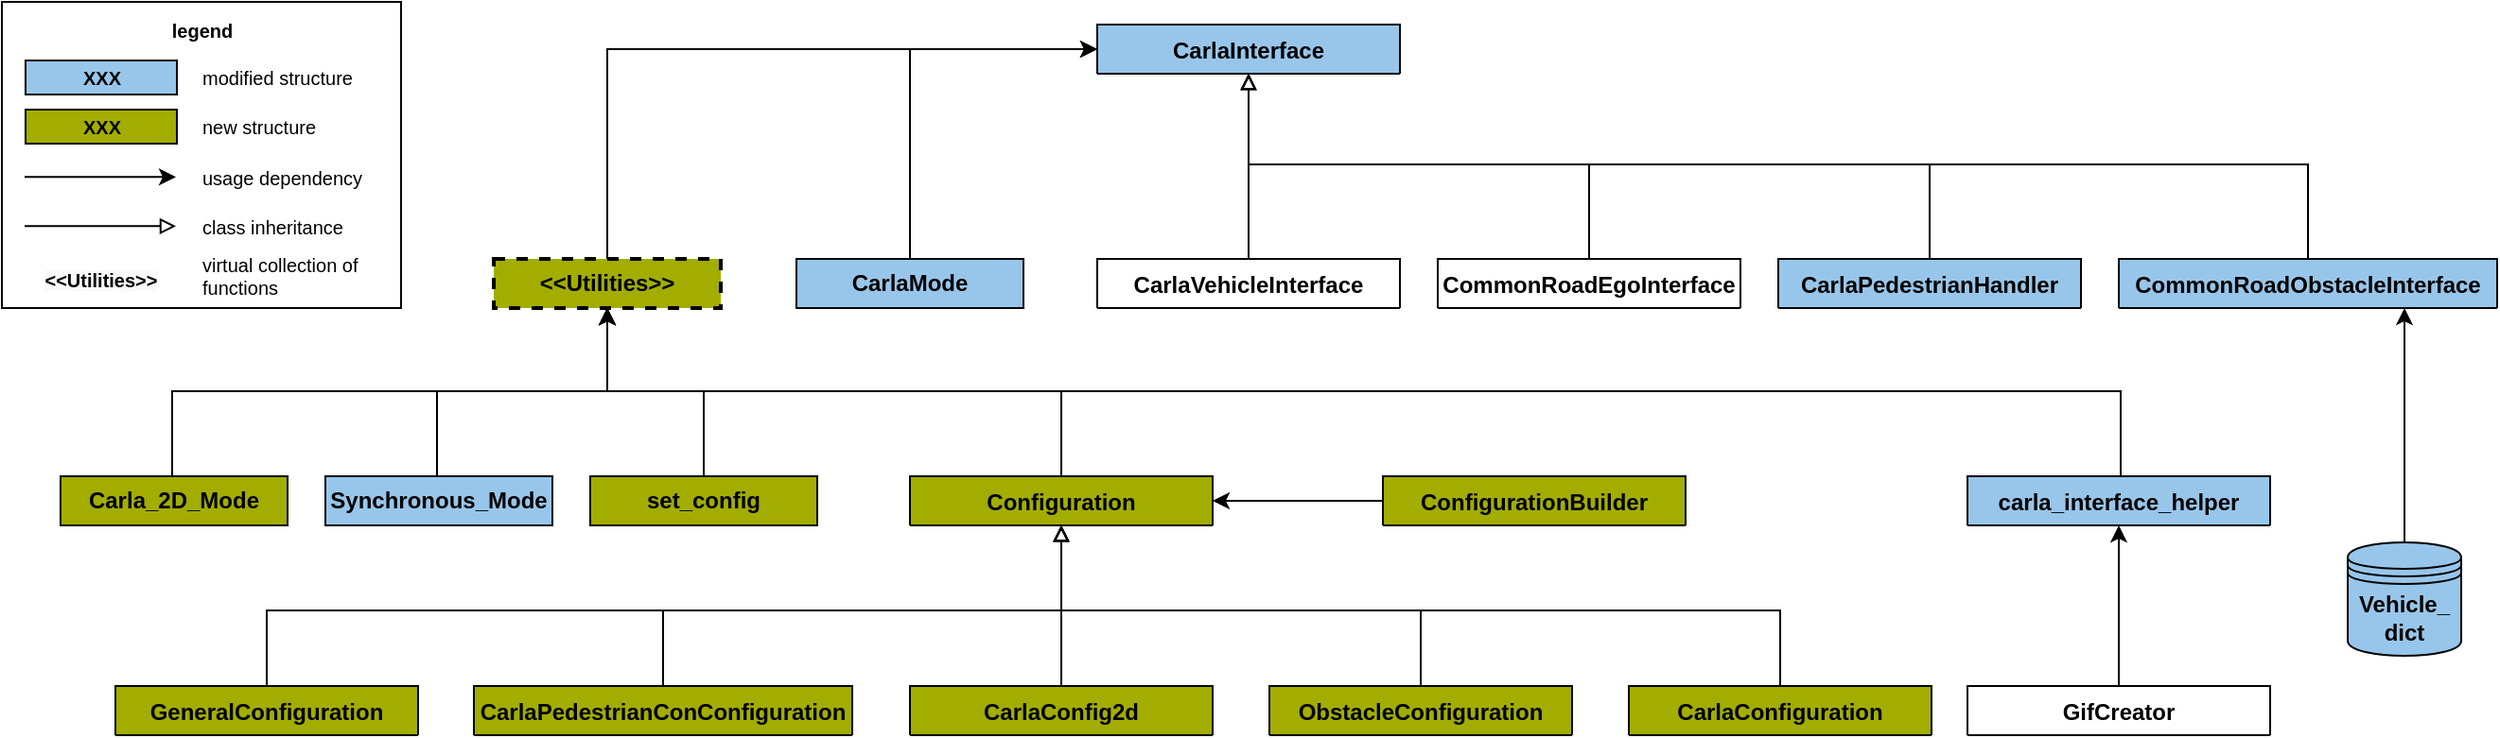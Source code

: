 <mxfile version="20.2.2" type="device"><diagram id="C5RBs43oDa-KdzZeNtuy" name="Page-1"><mxGraphModel dx="2540" dy="420" grid="1" gridSize="10" guides="1" tooltips="1" connect="1" arrows="1" fold="1" page="1" pageScale="1" pageWidth="827" pageHeight="1169" math="0" shadow="0"><root><mxCell id="WIyWlLk6GJQsqaUBKTNV-0"/><mxCell id="WIyWlLk6GJQsqaUBKTNV-1" parent="WIyWlLk6GJQsqaUBKTNV-0"/><mxCell id="ubIQSwN-RY7pxJc3QxmE-30" value="" style="whiteSpace=wrap;html=1;fontSize=10;" parent="WIyWlLk6GJQsqaUBKTNV-1" vertex="1"><mxGeometry x="-1590" y="274" width="211" height="162" as="geometry"/></mxCell><mxCell id="8xMa0XxJf0N9ryTXOQeH-64" style="edgeStyle=orthogonalEdgeStyle;rounded=0;orthogonalLoop=1;jettySize=auto;html=1;endArrow=classic;endFill=1;" parent="WIyWlLk6GJQsqaUBKTNV-1" source="YBiwi1PILKx5nixmiaPj-1" target="8xMa0XxJf0N9ryTXOQeH-51" edge="1"><mxGeometry relative="1" as="geometry"><Array as="points"><mxPoint x="-470" y="480"/><mxPoint x="-1270" y="480"/></Array></mxGeometry></mxCell><mxCell id="YBiwi1PILKx5nixmiaPj-1" value="carla_interface_helper" style="swimlane;fontStyle=1;align=center;verticalAlign=top;childLayout=stackLayout;horizontal=1;startSize=26;horizontalStack=0;resizeParent=1;resizeLast=0;collapsible=1;marginBottom=0;rounded=0;shadow=0;strokeWidth=1;fillColor=#98c6ea;" parent="WIyWlLk6GJQsqaUBKTNV-1" collapsed="1" vertex="1"><mxGeometry x="-551" y="525" width="160" height="26" as="geometry"><mxRectangle x="-1130" y="452" width="230" height="138" as="alternateBounds"/></mxGeometry></mxCell><mxCell id="YBiwi1PILKx5nixmiaPj-2" value="+ Scenario: List" style="text;align=left;verticalAlign=top;spacingLeft=4;spacingRight=4;overflow=hidden;rotatable=0;points=[[0,0.5],[1,0.5]];portConstraint=eastwest;" parent="YBiwi1PILKx5nixmiaPj-1" vertex="1"><mxGeometry y="26" width="230" height="26" as="geometry"/></mxCell><mxCell id="YBiwi1PILKx5nixmiaPj-3" value="+ length_child_scenario: int" style="text;align=left;verticalAlign=top;spacingLeft=4;spacingRight=4;overflow=hidden;rotatable=0;points=[[0,0.5],[1,0.5]];portConstraint=eastwest;" parent="YBiwi1PILKx5nixmiaPj-1" vertex="1"><mxGeometry y="52" width="230" height="26" as="geometry"/></mxCell><mxCell id="YBiwi1PILKx5nixmiaPj-4" value="" style="line;html=1;strokeWidth=1;align=left;verticalAlign=middle;spacingTop=-1;spacingLeft=3;spacingRight=3;rotatable=0;labelPosition=right;points=[];portConstraint=eastwest;" parent="YBiwi1PILKx5nixmiaPj-1" vertex="1"><mxGeometry y="78" width="230" height="8" as="geometry"/></mxCell><mxCell id="YBiwi1PILKx5nixmiaPj-5" value="+ divide_scenario()" style="text;align=left;verticalAlign=top;spacingLeft=4;spacingRight=4;overflow=hidden;rotatable=0;points=[[0,0.5],[1,0.5]];portConstraint=eastwest;" parent="YBiwi1PILKx5nixmiaPj-1" vertex="1"><mxGeometry y="86" width="230" height="26" as="geometry"/></mxCell><mxCell id="YBiwi1PILKx5nixmiaPj-6" value="+ calc_max_timestep()" style="text;align=left;verticalAlign=top;spacingLeft=4;spacingRight=4;overflow=hidden;rotatable=0;points=[[0,0.5],[1,0.5]];portConstraint=eastwest;" parent="YBiwi1PILKx5nixmiaPj-1" vertex="1"><mxGeometry y="112" width="230" height="26" as="geometry"/></mxCell><mxCell id="8xMa0XxJf0N9ryTXOQeH-63" style="edgeStyle=orthogonalEdgeStyle;rounded=0;orthogonalLoop=1;jettySize=auto;html=1;endArrow=classic;endFill=1;" parent="WIyWlLk6GJQsqaUBKTNV-1" source="YBiwi1PILKx5nixmiaPj-18" target="8xMa0XxJf0N9ryTXOQeH-51" edge="1"><mxGeometry relative="1" as="geometry"><Array as="points"><mxPoint x="-1030" y="480"/><mxPoint x="-1270" y="480"/></Array></mxGeometry></mxCell><mxCell id="YBiwi1PILKx5nixmiaPj-18" value="Configuration" style="swimlane;fontStyle=1;align=center;verticalAlign=top;childLayout=stackLayout;horizontal=1;startSize=26;horizontalStack=0;resizeParent=1;resizeLast=0;collapsible=1;marginBottom=0;rounded=0;shadow=0;strokeWidth=1;strokeColor=#000000;fillColor=#a2ad00;" parent="WIyWlLk6GJQsqaUBKTNV-1" collapsed="1" vertex="1"><mxGeometry x="-1110" y="525" width="160" height="26" as="geometry"><mxRectangle x="-600" y="452" width="230" height="164" as="alternateBounds"/></mxGeometry></mxCell><mxCell id="YBiwi1PILKx5nixmiaPj-19" value="config" style="text;align=left;verticalAlign=top;spacingLeft=4;spacingRight=4;overflow=hidden;rotatable=0;points=[[0,0.5],[1,0.5]];portConstraint=eastwest;" parent="YBiwi1PILKx5nixmiaPj-18" vertex="1"><mxGeometry y="26" width="230" height="26" as="geometry"/></mxCell><mxCell id="YBiwi1PILKx5nixmiaPj-20" value="" style="line;html=1;strokeWidth=1;align=left;verticalAlign=middle;spacingTop=-1;spacingLeft=3;spacingRight=3;rotatable=0;labelPosition=right;points=[];portConstraint=eastwest;" parent="YBiwi1PILKx5nixmiaPj-18" vertex="1"><mxGeometry y="52" width="230" height="8" as="geometry"/></mxCell><mxCell id="YBiwi1PILKx5nixmiaPj-21" value="carla_config" style="text;align=left;verticalAlign=top;spacingLeft=4;spacingRight=4;overflow=hidden;rotatable=0;points=[[0,0.5],[1,0.5]];portConstraint=eastwest;" parent="YBiwi1PILKx5nixmiaPj-18" vertex="1"><mxGeometry y="60" width="230" height="26" as="geometry"/></mxCell><mxCell id="YBiwi1PILKx5nixmiaPj-22" value="general" style="text;align=left;verticalAlign=top;spacingLeft=4;spacingRight=4;overflow=hidden;rotatable=0;points=[[0,0.5],[1,0.5]];portConstraint=eastwest;" parent="YBiwi1PILKx5nixmiaPj-18" vertex="1"><mxGeometry y="86" width="230" height="26" as="geometry"/></mxCell><mxCell id="YBiwi1PILKx5nixmiaPj-23" value="config_carla_2d" style="text;align=left;verticalAlign=top;spacingLeft=4;spacingRight=4;overflow=hidden;rotatable=0;points=[[0,0.5],[1,0.5]];portConstraint=eastwest;" parent="YBiwi1PILKx5nixmiaPj-18" vertex="1"><mxGeometry y="112" width="230" height="26" as="geometry"/></mxCell><mxCell id="YBiwi1PILKx5nixmiaPj-24" value="config_carla_pedestrian" style="text;align=left;verticalAlign=top;spacingLeft=4;spacingRight=4;overflow=hidden;rotatable=0;points=[[0,0.5],[1,0.5]];portConstraint=eastwest;" parent="YBiwi1PILKx5nixmiaPj-18" vertex="1"><mxGeometry y="138" width="230" height="26" as="geometry"/></mxCell><mxCell id="YBiwi1PILKx5nixmiaPj-42" value="CarlaInterface" style="swimlane;fontStyle=1;align=center;verticalAlign=top;childLayout=stackLayout;horizontal=1;startSize=26;horizontalStack=0;resizeParent=1;resizeLast=0;collapsible=1;marginBottom=0;rounded=0;shadow=0;strokeWidth=1;fillColor=#98c6ea;" parent="WIyWlLk6GJQsqaUBKTNV-1" collapsed="1" vertex="1"><mxGeometry x="-1011" y="286" width="160" height="26" as="geometry"><mxRectangle x="145" y="452" width="230" height="684" as="alternateBounds"/></mxGeometry></mxCell><mxCell id="YBiwi1PILKx5nixmiaPj-43" value="open_drive_map_path" style="text;align=left;verticalAlign=top;spacingLeft=4;spacingRight=4;overflow=hidden;rotatable=0;points=[[0,0.5],[1,0.5]];portConstraint=eastwest;" parent="YBiwi1PILKx5nixmiaPj-42" vertex="1"><mxGeometry y="26" width="230" height="26" as="geometry"/></mxCell><mxCell id="YBiwi1PILKx5nixmiaPj-44" value="carla_client" style="text;align=left;verticalAlign=top;spacingLeft=4;spacingRight=4;overflow=hidden;rotatable=0;points=[[0,0.5],[1,0.5]];portConstraint=eastwest;" parent="YBiwi1PILKx5nixmiaPj-42" vertex="1"><mxGeometry y="52" width="230" height="26" as="geometry"/></mxCell><mxCell id="YBiwi1PILKx5nixmiaPj-45" value="cr_scenario_file_path" style="text;align=left;verticalAlign=top;spacingLeft=4;spacingRight=4;overflow=hidden;rotatable=0;points=[[0,0.5],[1,0.5]];portConstraint=eastwest;" parent="YBiwi1PILKx5nixmiaPj-42" vertex="1"><mxGeometry y="78" width="230" height="26" as="geometry"/></mxCell><mxCell id="YBiwi1PILKx5nixmiaPj-46" value="motion_planner" style="text;align=left;verticalAlign=top;spacingLeft=4;spacingRight=4;overflow=hidden;rotatable=0;points=[[0,0.5],[1,0.5]];portConstraint=eastwest;" parent="YBiwi1PILKx5nixmiaPj-42" vertex="1"><mxGeometry y="104" width="230" height="26" as="geometry"/></mxCell><mxCell id="YBiwi1PILKx5nixmiaPj-47" value="mpl_update_n" style="text;align=left;verticalAlign=top;spacingLeft=4;spacingRight=4;overflow=hidden;rotatable=0;points=[[0,0.5],[1,0.5]];portConstraint=eastwest;" parent="YBiwi1PILKx5nixmiaPj-42" vertex="1"><mxGeometry y="130" width="230" height="26" as="geometry"/></mxCell><mxCell id="YBiwi1PILKx5nixmiaPj-48" value="cr_scenario" style="text;align=left;verticalAlign=top;spacingLeft=4;spacingRight=4;overflow=hidden;rotatable=0;points=[[0,0.5],[1,0.5]];portConstraint=eastwest;" parent="YBiwi1PILKx5nixmiaPj-42" vertex="1"><mxGeometry y="156" width="230" height="26" as="geometry"/></mxCell><mxCell id="YBiwi1PILKx5nixmiaPj-49" value="" style="line;html=1;strokeWidth=1;align=left;verticalAlign=middle;spacingTop=-1;spacingLeft=3;spacingRight=3;rotatable=0;labelPosition=right;points=[];portConstraint=eastwest;" parent="YBiwi1PILKx5nixmiaPj-42" vertex="1"><mxGeometry y="182" width="230" height="8" as="geometry"/></mxCell><mxCell id="YBiwi1PILKx5nixmiaPj-50" value="saving_video" style="text;align=left;verticalAlign=top;spacingLeft=4;spacingRight=4;overflow=hidden;rotatable=0;points=[[0,0.5],[1,0.5]];portConstraint=eastwest;" parent="YBiwi1PILKx5nixmiaPj-42" vertex="1"><mxGeometry y="190" width="230" height="26" as="geometry"/></mxCell><mxCell id="YBiwi1PILKx5nixmiaPj-51" value="setup_carla" style="text;align=left;verticalAlign=top;spacingLeft=4;spacingRight=4;overflow=hidden;rotatable=0;points=[[0,0.5],[1,0.5]];portConstraint=eastwest;" parent="YBiwi1PILKx5nixmiaPj-42" vertex="1"><mxGeometry y="216" width="230" height="26" as="geometry"/></mxCell><mxCell id="YBiwi1PILKx5nixmiaPj-52" value="load_map" style="text;align=left;verticalAlign=top;spacingLeft=4;spacingRight=4;overflow=hidden;rotatable=0;points=[[0,0.5],[1,0.5]];portConstraint=eastwest;" parent="YBiwi1PILKx5nixmiaPj-42" vertex="1"><mxGeometry y="242" width="230" height="26" as="geometry"/></mxCell><mxCell id="YBiwi1PILKx5nixmiaPj-53" value="_calc_max_timestep" style="text;align=left;verticalAlign=top;spacingLeft=4;spacingRight=4;overflow=hidden;rotatable=0;points=[[0,0.5],[1,0.5]];portConstraint=eastwest;" parent="YBiwi1PILKx5nixmiaPj-42" vertex="1"><mxGeometry y="268" width="230" height="26" as="geometry"/></mxCell><mxCell id="YBiwi1PILKx5nixmiaPj-54" value="_run_scenario_with_mpl" style="text;align=left;verticalAlign=top;spacingLeft=4;spacingRight=4;overflow=hidden;rotatable=0;points=[[0,0.5],[1,0.5]];portConstraint=eastwest;" parent="YBiwi1PILKx5nixmiaPj-42" vertex="1"><mxGeometry y="294" width="230" height="26" as="geometry"/></mxCell><mxCell id="YBiwi1PILKx5nixmiaPj-55" value="_run_scenario_without_mpl" style="text;align=left;verticalAlign=top;spacingLeft=4;spacingRight=4;overflow=hidden;rotatable=0;points=[[0,0.5],[1,0.5]];portConstraint=eastwest;" parent="YBiwi1PILKx5nixmiaPj-42" vertex="1"><mxGeometry y="320" width="230" height="26" as="geometry"/></mxCell><mxCell id="YBiwi1PILKx5nixmiaPj-56" value="run_scenario_with_ego_vehicle" style="text;align=left;verticalAlign=top;spacingLeft=4;spacingRight=4;overflow=hidden;rotatable=0;points=[[0,0.5],[1,0.5]];portConstraint=eastwest;" parent="YBiwi1PILKx5nixmiaPj-42" vertex="1"><mxGeometry y="346" width="230" height="26" as="geometry"/></mxCell><mxCell id="YBiwi1PILKx5nixmiaPj-57" value="run_scenario" style="text;align=left;verticalAlign=top;spacingLeft=4;spacingRight=4;overflow=hidden;rotatable=0;points=[[0,0.5],[1,0.5]];portConstraint=eastwest;" parent="YBiwi1PILKx5nixmiaPj-42" vertex="1"><mxGeometry y="372" width="230" height="26" as="geometry"/></mxCell><mxCell id="YBiwi1PILKx5nixmiaPj-58" value="_clean_up_carla" style="text;align=left;verticalAlign=top;spacingLeft=4;spacingRight=4;overflow=hidden;rotatable=0;points=[[0,0.5],[1,0.5]];portConstraint=eastwest;" parent="YBiwi1PILKx5nixmiaPj-42" vertex="1"><mxGeometry y="398" width="230" height="26" as="geometry"/></mxCell><mxCell id="YBiwi1PILKx5nixmiaPj-59" value="_control_commonroad_obstacles" style="text;align=left;verticalAlign=top;spacingLeft=4;spacingRight=4;overflow=hidden;rotatable=0;points=[[0,0.5],[1,0.5]];portConstraint=eastwest;" parent="YBiwi1PILKx5nixmiaPj-42" vertex="1"><mxGeometry y="424" width="230" height="26" as="geometry"/></mxCell><mxCell id="YBiwi1PILKx5nixmiaPj-60" value="_create_carla_obstacles" style="text;align=left;verticalAlign=top;spacingLeft=4;spacingRight=4;overflow=hidden;rotatable=0;points=[[0,0.5],[1,0.5]];portConstraint=eastwest;" parent="YBiwi1PILKx5nixmiaPj-42" vertex="1"><mxGeometry y="450" width="230" height="26" as="geometry"/></mxCell><mxCell id="YBiwi1PILKx5nixmiaPj-61" value="_control_carla_obstacles" style="text;align=left;verticalAlign=top;spacingLeft=4;spacingRight=4;overflow=hidden;rotatable=0;points=[[0,0.5],[1,0.5]];portConstraint=eastwest;" parent="YBiwi1PILKx5nixmiaPj-42" vertex="1"><mxGeometry y="476" width="230" height="26" as="geometry"/></mxCell><mxCell id="YBiwi1PILKx5nixmiaPj-62" value="_create_ego_vehicle" style="text;align=left;verticalAlign=top;spacingLeft=4;spacingRight=4;overflow=hidden;rotatable=0;points=[[0,0.5],[1,0.5]];portConstraint=eastwest;" parent="YBiwi1PILKx5nixmiaPj-42" vertex="1"><mxGeometry y="502" width="230" height="26" as="geometry"/></mxCell><mxCell id="YBiwi1PILKx5nixmiaPj-63" value="_end_simulation_error" style="text;align=left;verticalAlign=top;spacingLeft=4;spacingRight=4;overflow=hidden;rotatable=0;points=[[0,0.5],[1,0.5]];portConstraint=eastwest;" parent="YBiwi1PILKx5nixmiaPj-42" vertex="1"><mxGeometry y="528" width="230" height="26" as="geometry"/></mxCell><mxCell id="YBiwi1PILKx5nixmiaPj-64" value="_create_video" style="text;align=left;verticalAlign=top;spacingLeft=4;spacingRight=4;overflow=hidden;rotatable=0;points=[[0,0.5],[1,0.5]];portConstraint=eastwest;" parent="YBiwi1PILKx5nixmiaPj-42" vertex="1"><mxGeometry y="554" width="230" height="26" as="geometry"/></mxCell><mxCell id="YBiwi1PILKx5nixmiaPj-65" value="_wait_for_carla_vehicle" style="text;align=left;verticalAlign=top;spacingLeft=4;spacingRight=4;overflow=hidden;rotatable=0;points=[[0,0.5],[1,0.5]];portConstraint=eastwest;" parent="YBiwi1PILKx5nixmiaPj-42" vertex="1"><mxGeometry y="580" width="230" height="26" as="geometry"/></mxCell><mxCell id="YBiwi1PILKx5nixmiaPj-66" value="_wait_for_carla_vehicle" style="text;align=left;verticalAlign=top;spacingLeft=4;spacingRight=4;overflow=hidden;rotatable=0;points=[[0,0.5],[1,0.5]];portConstraint=eastwest;" parent="YBiwi1PILKx5nixmiaPj-42" vertex="1"><mxGeometry y="606" width="230" height="26" as="geometry"/></mxCell><mxCell id="YBiwi1PILKx5nixmiaPj-67" value="_update_vehicle_to_scenario" style="text;align=left;verticalAlign=top;spacingLeft=4;spacingRight=4;overflow=hidden;rotatable=0;points=[[0,0.5],[1,0.5]];portConstraint=eastwest;" parent="YBiwi1PILKx5nixmiaPj-42" vertex="1"><mxGeometry y="632" width="230" height="26" as="geometry"/></mxCell><mxCell id="YBiwi1PILKx5nixmiaPj-68" value="_update_scenario_motion_planner" style="text;align=left;verticalAlign=top;spacingLeft=4;spacingRight=4;overflow=hidden;rotatable=0;points=[[0,0.5],[1,0.5]];portConstraint=eastwest;" parent="YBiwi1PILKx5nixmiaPj-42" vertex="1"><mxGeometry y="658" width="230" height="26" as="geometry"/></mxCell><mxCell id="8xMa0XxJf0N9ryTXOQeH-7" style="edgeStyle=orthogonalEdgeStyle;rounded=0;orthogonalLoop=1;jettySize=auto;html=1;exitX=0.5;exitY=0;exitDx=0;exitDy=0;endArrow=block;endFill=0;" parent="WIyWlLk6GJQsqaUBKTNV-1" source="YBiwi1PILKx5nixmiaPj-70" target="YBiwi1PILKx5nixmiaPj-42" edge="1"><mxGeometry relative="1" as="geometry"><mxPoint x="-470" y="536" as="targetPoint"/><Array as="points"><mxPoint x="-570" y="360"/><mxPoint x="-1030" y="360"/></Array></mxGeometry></mxCell><mxCell id="YBiwi1PILKx5nixmiaPj-70" value="CarlaPedestrianHandler" style="swimlane;fontStyle=1;align=center;verticalAlign=top;childLayout=stackLayout;horizontal=1;startSize=26;horizontalStack=0;resizeParent=1;resizeLast=0;collapsible=1;marginBottom=0;rounded=0;shadow=0;strokeWidth=1;fillColor=#98c6ea;" parent="WIyWlLk6GJQsqaUBKTNV-1" collapsed="1" vertex="1"><mxGeometry x="-651" y="410" width="160" height="26" as="geometry"><mxRectangle x="-450" y="398" width="230" height="190" as="alternateBounds"/></mxGeometry></mxCell><mxCell id="YBiwi1PILKx5nixmiaPj-71" value="cr_scenario" style="text;align=left;verticalAlign=top;spacingLeft=4;spacingRight=4;overflow=hidden;rotatable=0;points=[[0,0.5],[1,0.5]];portConstraint=eastwest;" parent="YBiwi1PILKx5nixmiaPj-70" vertex="1"><mxGeometry y="26" width="230" height="26" as="geometry"/></mxCell><mxCell id="YBiwi1PILKx5nixmiaPj-72" value="carla_client" style="text;align=left;verticalAlign=top;spacingLeft=4;spacingRight=4;overflow=hidden;rotatable=0;points=[[0,0.5],[1,0.5]];portConstraint=eastwest;" parent="YBiwi1PILKx5nixmiaPj-70" vertex="1"><mxGeometry y="52" width="230" height="26" as="geometry"/></mxCell><mxCell id="YBiwi1PILKx5nixmiaPj-73" value="carla_pedestrians" style="text;align=left;verticalAlign=top;spacingLeft=4;spacingRight=4;overflow=hidden;rotatable=0;points=[[0,0.5],[1,0.5]];portConstraint=eastwest;" parent="YBiwi1PILKx5nixmiaPj-70" vertex="1"><mxGeometry y="78" width="230" height="26" as="geometry"/></mxCell><mxCell id="YBiwi1PILKx5nixmiaPj-74" value="" style="line;html=1;strokeWidth=1;align=left;verticalAlign=middle;spacingTop=-1;spacingLeft=3;spacingRight=3;rotatable=0;labelPosition=right;points=[];portConstraint=eastwest;" parent="YBiwi1PILKx5nixmiaPj-70" vertex="1"><mxGeometry y="104" width="230" height="8" as="geometry"/></mxCell><mxCell id="YBiwi1PILKx5nixmiaPj-75" value="get_cr_dyn_obs_list" style="text;align=left;verticalAlign=top;spacingLeft=4;spacingRight=4;overflow=hidden;rotatable=0;points=[[0,0.5],[1,0.5]];portConstraint=eastwest;" parent="YBiwi1PILKx5nixmiaPj-70" vertex="1"><mxGeometry y="112" width="230" height="26" as="geometry"/></mxCell><mxCell id="YBiwi1PILKx5nixmiaPj-76" value="spawn" style="text;align=left;verticalAlign=top;spacingLeft=4;spacingRight=4;overflow=hidden;rotatable=0;points=[[0,0.5],[1,0.5]];portConstraint=eastwest;" parent="YBiwi1PILKx5nixmiaPj-70" vertex="1"><mxGeometry y="138" width="230" height="26" as="geometry"/></mxCell><mxCell id="YBiwi1PILKx5nixmiaPj-77" value="destroy" style="text;align=left;verticalAlign=top;spacingLeft=4;spacingRight=4;overflow=hidden;rotatable=0;points=[[0,0.5],[1,0.5]];portConstraint=eastwest;" parent="YBiwi1PILKx5nixmiaPj-70" vertex="1"><mxGeometry y="164" width="230" height="26" as="geometry"/></mxCell><mxCell id="8xMa0XxJf0N9ryTXOQeH-3" style="edgeStyle=orthogonalEdgeStyle;rounded=0;orthogonalLoop=1;jettySize=auto;html=1;exitX=0.5;exitY=0;exitDx=0;exitDy=0;endArrow=block;endFill=0;" parent="WIyWlLk6GJQsqaUBKTNV-1" source="YBiwi1PILKx5nixmiaPj-79" target="YBiwi1PILKx5nixmiaPj-42" edge="1"><mxGeometry relative="1" as="geometry"><mxPoint x="-670" y="356" as="targetPoint"/><Array as="points"><mxPoint x="-931" y="400"/><mxPoint x="-931" y="400"/></Array></mxGeometry></mxCell><mxCell id="YBiwi1PILKx5nixmiaPj-79" value="CarlaVehicleInterface" style="swimlane;fontStyle=1;align=center;verticalAlign=top;childLayout=stackLayout;horizontal=1;startSize=26;horizontalStack=0;resizeParent=1;resizeLast=0;collapsible=1;marginBottom=0;rounded=0;shadow=0;strokeWidth=1;" parent="WIyWlLk6GJQsqaUBKTNV-1" collapsed="1" vertex="1"><mxGeometry x="-1011" y="410" width="160" height="26" as="geometry"><mxRectangle x="-1011" y="410" width="230" height="242" as="alternateBounds"/></mxGeometry></mxCell><mxCell id="YBiwi1PILKx5nixmiaPj-80" value="cr_scenario" style="text;align=left;verticalAlign=top;spacingLeft=4;spacingRight=4;overflow=hidden;rotatable=0;points=[[0,0.5],[1,0.5]];portConstraint=eastwest;" parent="YBiwi1PILKx5nixmiaPj-79" vertex="1"><mxGeometry y="26" width="230" height="26" as="geometry"/></mxCell><mxCell id="YBiwi1PILKx5nixmiaPj-81" value="carla_client" style="text;align=left;verticalAlign=top;spacingLeft=4;spacingRight=4;overflow=hidden;rotatable=0;points=[[0,0.5],[1,0.5]];portConstraint=eastwest;" parent="YBiwi1PILKx5nixmiaPj-79" vertex="1"><mxGeometry y="52" width="230" height="26" as="geometry"/></mxCell><mxCell id="YBiwi1PILKx5nixmiaPj-82" value="traffic_manager_port" style="text;align=left;verticalAlign=top;spacingLeft=4;spacingRight=4;overflow=hidden;rotatable=0;points=[[0,0.5],[1,0.5]];portConstraint=eastwest;" parent="YBiwi1PILKx5nixmiaPj-79" vertex="1"><mxGeometry y="78" width="230" height="26" as="geometry"/></mxCell><mxCell id="YBiwi1PILKx5nixmiaPj-83" value="" style="line;html=1;strokeWidth=1;align=left;verticalAlign=middle;spacingTop=-1;spacingLeft=3;spacingRight=3;rotatable=0;labelPosition=right;points=[];portConstraint=eastwest;" parent="YBiwi1PILKx5nixmiaPj-79" vertex="1"><mxGeometry y="104" width="230" height="8" as="geometry"/></mxCell><mxCell id="YBiwi1PILKx5nixmiaPj-84" value="get_cr_state" style="text;align=left;verticalAlign=top;spacingLeft=4;spacingRight=4;overflow=hidden;rotatable=0;points=[[0,0.5],[1,0.5]];portConstraint=eastwest;" parent="YBiwi1PILKx5nixmiaPj-79" vertex="1"><mxGeometry y="112" width="230" height="26" as="geometry"/></mxCell><mxCell id="YBiwi1PILKx5nixmiaPj-85" value="get_cr_dynamic_obstacle" style="text;align=left;verticalAlign=top;spacingLeft=4;spacingRight=4;overflow=hidden;rotatable=0;points=[[0,0.5],[1,0.5]];portConstraint=eastwest;" parent="YBiwi1PILKx5nixmiaPj-79" vertex="1"><mxGeometry y="138" width="230" height="26" as="geometry"/></mxCell><mxCell id="YBiwi1PILKx5nixmiaPj-86" value="create_cr_dynamic_obstacle" style="text;align=left;verticalAlign=top;spacingLeft=4;spacingRight=4;overflow=hidden;rotatable=0;points=[[0,0.5],[1,0.5]];portConstraint=eastwest;" parent="YBiwi1PILKx5nixmiaPj-79" vertex="1"><mxGeometry y="164" width="230" height="26" as="geometry"/></mxCell><mxCell id="YBiwi1PILKx5nixmiaPj-87" value="update_after_spawn" style="text;align=left;verticalAlign=top;spacingLeft=4;spacingRight=4;overflow=hidden;rotatable=0;points=[[0,0.5],[1,0.5]];portConstraint=eastwest;" parent="YBiwi1PILKx5nixmiaPj-79" vertex="1"><mxGeometry y="190" width="230" height="26" as="geometry"/></mxCell><mxCell id="YBiwi1PILKx5nixmiaPj-88" value="get_spawnable" style="text;align=left;verticalAlign=top;spacingLeft=4;spacingRight=4;overflow=hidden;rotatable=0;points=[[0,0.5],[1,0.5]];portConstraint=eastwest;" parent="YBiwi1PILKx5nixmiaPj-79" vertex="1"><mxGeometry y="216" width="230" height="26" as="geometry"/></mxCell><mxCell id="8xMa0XxJf0N9ryTXOQeH-6" style="edgeStyle=orthogonalEdgeStyle;rounded=0;orthogonalLoop=1;jettySize=auto;html=1;exitX=0.5;exitY=0;exitDx=0;exitDy=0;endArrow=block;endFill=0;" parent="WIyWlLk6GJQsqaUBKTNV-1" source="YBiwi1PILKx5nixmiaPj-90" target="YBiwi1PILKx5nixmiaPj-42" edge="1"><mxGeometry relative="1" as="geometry"><Array as="points"><mxPoint x="-751" y="360"/><mxPoint x="-931" y="360"/></Array></mxGeometry></mxCell><mxCell id="YBiwi1PILKx5nixmiaPj-90" value="CommonRoadEgoInterface" style="swimlane;fontStyle=1;align=center;verticalAlign=top;childLayout=stackLayout;horizontal=1;startSize=26;horizontalStack=0;resizeParent=1;resizeLast=0;collapsible=1;marginBottom=0;rounded=0;shadow=0;strokeWidth=1;" parent="WIyWlLk6GJQsqaUBKTNV-1" collapsed="1" vertex="1"><mxGeometry x="-831" y="410" width="160" height="26" as="geometry"><mxRectangle x="-405" y="1200" width="230" height="294" as="alternateBounds"/></mxGeometry></mxCell><mxCell id="YBiwi1PILKx5nixmiaPj-91" value="client" style="text;align=left;verticalAlign=top;spacingLeft=4;spacingRight=4;overflow=hidden;rotatable=0;points=[[0,0.5],[1,0.5]];portConstraint=eastwest;" parent="YBiwi1PILKx5nixmiaPj-90" vertex="1"><mxGeometry y="26" width="230" height="26" as="geometry"/></mxCell><mxCell id="YBiwi1PILKx5nixmiaPj-92" value="trajectory" style="text;align=left;verticalAlign=top;spacingLeft=4;spacingRight=4;overflow=hidden;rotatable=0;points=[[0,0.5],[1,0.5]];portConstraint=eastwest;" parent="YBiwi1PILKx5nixmiaPj-90" vertex="1"><mxGeometry y="52" width="230" height="26" as="geometry"/></mxCell><mxCell id="YBiwi1PILKx5nixmiaPj-93" value="initial_state" style="text;align=left;verticalAlign=top;spacingLeft=4;spacingRight=4;overflow=hidden;rotatable=0;points=[[0,0.5],[1,0.5]];portConstraint=eastwest;" parent="YBiwi1PILKx5nixmiaPj-90" vertex="1"><mxGeometry y="78" width="230" height="26" as="geometry"/></mxCell><mxCell id="YBiwi1PILKx5nixmiaPj-94" value="size" style="text;align=left;verticalAlign=top;spacingLeft=4;spacingRight=4;overflow=hidden;rotatable=0;points=[[0,0.5],[1,0.5]];portConstraint=eastwest;" parent="YBiwi1PILKx5nixmiaPj-90" vertex="1"><mxGeometry y="104" width="230" height="26" as="geometry"/></mxCell><mxCell id="YBiwi1PILKx5nixmiaPj-95" value="" style="line;html=1;strokeWidth=1;align=left;verticalAlign=middle;spacingTop=-1;spacingLeft=3;spacingRight=3;rotatable=0;labelPosition=right;points=[];portConstraint=eastwest;" parent="YBiwi1PILKx5nixmiaPj-90" vertex="1"><mxGeometry y="130" width="230" height="8" as="geometry"/></mxCell><mxCell id="YBiwi1PILKx5nixmiaPj-96" value="spawn" style="text;align=left;verticalAlign=top;spacingLeft=4;spacingRight=4;overflow=hidden;rotatable=0;points=[[0,0.5],[1,0.5]];portConstraint=eastwest;" parent="YBiwi1PILKx5nixmiaPj-90" vertex="1"><mxGeometry y="138" width="230" height="26" as="geometry"/></mxCell><mxCell id="YBiwi1PILKx5nixmiaPj-97" value="set_trajectory" style="text;align=left;verticalAlign=top;spacingLeft=4;spacingRight=4;overflow=hidden;rotatable=0;points=[[0,0.5],[1,0.5]];portConstraint=eastwest;" parent="YBiwi1PILKx5nixmiaPj-90" vertex="1"><mxGeometry y="164" width="230" height="26" as="geometry"/></mxCell><mxCell id="YBiwi1PILKx5nixmiaPj-98" value="update_position_by_time" style="text;align=left;verticalAlign=top;spacingLeft=4;spacingRight=4;overflow=hidden;rotatable=0;points=[[0,0.5],[1,0.5]];portConstraint=eastwest;" parent="YBiwi1PILKx5nixmiaPj-90" vertex="1"><mxGeometry y="190" width="230" height="26" as="geometry"/></mxCell><mxCell id="YBiwi1PILKx5nixmiaPj-99" value="process_image" style="text;align=left;verticalAlign=top;spacingLeft=4;spacingRight=4;overflow=hidden;rotatable=0;points=[[0,0.5],[1,0.5]];portConstraint=eastwest;" parent="YBiwi1PILKx5nixmiaPj-90" vertex="1"><mxGeometry y="216" width="230" height="26" as="geometry"/></mxCell><mxCell id="YBiwi1PILKx5nixmiaPj-100" value="destroy_carla_actor" style="text;align=left;verticalAlign=top;spacingLeft=4;spacingRight=4;overflow=hidden;rotatable=0;points=[[0,0.5],[1,0.5]];portConstraint=eastwest;" parent="YBiwi1PILKx5nixmiaPj-90" vertex="1"><mxGeometry y="242" width="230" height="26" as="geometry"/></mxCell><mxCell id="YBiwi1PILKx5nixmiaPj-101" value="get_cr_state" style="text;align=left;verticalAlign=top;spacingLeft=4;spacingRight=4;overflow=hidden;rotatable=0;points=[[0,0.5],[1,0.5]];portConstraint=eastwest;" parent="YBiwi1PILKx5nixmiaPj-90" vertex="1"><mxGeometry y="268" width="230" height="26" as="geometry"/></mxCell><mxCell id="8xMa0XxJf0N9ryTXOQeH-8" style="edgeStyle=orthogonalEdgeStyle;rounded=0;orthogonalLoop=1;jettySize=auto;html=1;exitX=0.5;exitY=0;exitDx=0;exitDy=0;endArrow=block;endFill=0;" parent="WIyWlLk6GJQsqaUBKTNV-1" source="YBiwi1PILKx5nixmiaPj-103" target="YBiwi1PILKx5nixmiaPj-42" edge="1"><mxGeometry relative="1" as="geometry"><Array as="points"><mxPoint x="-371" y="360"/><mxPoint x="-931" y="360"/></Array></mxGeometry></mxCell><mxCell id="YBiwi1PILKx5nixmiaPj-103" value="CommonRoadObstacleInterface" style="swimlane;fontStyle=1;align=center;verticalAlign=top;childLayout=stackLayout;horizontal=1;startSize=26;horizontalStack=0;resizeParent=1;resizeLast=0;collapsible=1;marginBottom=0;rounded=0;shadow=0;strokeWidth=1;fillColor=#98c6ea;" parent="WIyWlLk6GJQsqaUBKTNV-1" collapsed="1" vertex="1"><mxGeometry x="-471" y="410" width="200" height="26" as="geometry"><mxRectangle x="145" y="1200" width="230" height="138" as="alternateBounds"/></mxGeometry></mxCell><mxCell id="YBiwi1PILKx5nixmiaPj-104" value="cr_obstacle" style="text;align=left;verticalAlign=top;spacingLeft=4;spacingRight=4;overflow=hidden;rotatable=0;points=[[0,0.5],[1,0.5]];portConstraint=eastwest;" parent="YBiwi1PILKx5nixmiaPj-103" vertex="1"><mxGeometry y="26" width="230" height="26" as="geometry"/></mxCell><mxCell id="YBiwi1PILKx5nixmiaPj-105" value="" style="line;html=1;strokeWidth=1;align=left;verticalAlign=middle;spacingTop=-1;spacingLeft=3;spacingRight=3;rotatable=0;labelPosition=right;points=[];portConstraint=eastwest;" parent="YBiwi1PILKx5nixmiaPj-103" vertex="1"><mxGeometry y="52" width="230" height="8" as="geometry"/></mxCell><mxCell id="YBiwi1PILKx5nixmiaPj-106" value="spawn" style="text;align=left;verticalAlign=top;spacingLeft=4;spacingRight=4;overflow=hidden;rotatable=0;points=[[0,0.5],[1,0.5]];portConstraint=eastwest;" parent="YBiwi1PILKx5nixmiaPj-103" vertex="1"><mxGeometry y="60" width="230" height="26" as="geometry"/></mxCell><mxCell id="YBiwi1PILKx5nixmiaPj-107" value="update_position_by_time" style="text;align=left;verticalAlign=top;spacingLeft=4;spacingRight=4;overflow=hidden;rotatable=0;points=[[0,0.5],[1,0.5]];portConstraint=eastwest;" parent="YBiwi1PILKx5nixmiaPj-103" vertex="1"><mxGeometry y="86" width="230" height="26" as="geometry"/></mxCell><mxCell id="YBiwi1PILKx5nixmiaPj-108" value="destroy_carla_obstacle" style="text;align=left;verticalAlign=top;spacingLeft=4;spacingRight=4;overflow=hidden;rotatable=0;points=[[0,0.5],[1,0.5]];portConstraint=eastwest;" parent="YBiwi1PILKx5nixmiaPj-103" vertex="1"><mxGeometry y="112" width="230" height="26" as="geometry"/></mxCell><mxCell id="8xMa0XxJf0N9ryTXOQeH-2" style="edgeStyle=orthogonalEdgeStyle;rounded=0;orthogonalLoop=1;jettySize=auto;html=1;exitX=0.5;exitY=0;exitDx=0;exitDy=0;entryX=0.5;entryY=1;entryDx=0;entryDy=0;endArrow=classic;endFill=1;" parent="WIyWlLk6GJQsqaUBKTNV-1" source="YBiwi1PILKx5nixmiaPj-141" target="YBiwi1PILKx5nixmiaPj-1" edge="1"><mxGeometry relative="1" as="geometry"/></mxCell><mxCell id="YBiwi1PILKx5nixmiaPj-141" value="GifCreator" style="swimlane;fontStyle=1;align=center;verticalAlign=top;childLayout=stackLayout;horizontal=1;startSize=26;horizontalStack=0;resizeParent=1;resizeLast=0;collapsible=1;marginBottom=0;rounded=0;shadow=0;strokeWidth=1;" parent="WIyWlLk6GJQsqaUBKTNV-1" collapsed="1" vertex="1"><mxGeometry x="-551" y="636" width="160" height="26" as="geometry"><mxRectangle x="-870" y="452" width="230" height="164" as="alternateBounds"/></mxGeometry></mxCell><mxCell id="YBiwi1PILKx5nixmiaPj-142" value="+ path" style="text;align=left;verticalAlign=top;spacingLeft=4;spacingRight=4;overflow=hidden;rotatable=0;points=[[0,0.5],[1,0.5]];portConstraint=eastwest;" parent="YBiwi1PILKx5nixmiaPj-141" vertex="1"><mxGeometry y="26" width="230" height="26" as="geometry"/></mxCell><mxCell id="YBiwi1PILKx5nixmiaPj-143" value="+ gif_name" style="text;align=left;verticalAlign=top;spacingLeft=4;spacingRight=4;overflow=hidden;rotatable=0;points=[[0,0.5],[1,0.5]];portConstraint=eastwest;" parent="YBiwi1PILKx5nixmiaPj-141" vertex="1"><mxGeometry y="52" width="230" height="26" as="geometry"/></mxCell><mxCell id="YBiwi1PILKx5nixmiaPj-144" value="" style="line;html=1;strokeWidth=1;align=left;verticalAlign=middle;spacingTop=-1;spacingLeft=3;spacingRight=3;rotatable=0;labelPosition=right;points=[];portConstraint=eastwest;" parent="YBiwi1PILKx5nixmiaPj-141" vertex="1"><mxGeometry y="78" width="230" height="8" as="geometry"/></mxCell><mxCell id="YBiwi1PILKx5nixmiaPj-145" value="+ make_gif()" style="text;align=left;verticalAlign=top;spacingLeft=4;spacingRight=4;overflow=hidden;rotatable=0;points=[[0,0.5],[1,0.5]];portConstraint=eastwest;" parent="YBiwi1PILKx5nixmiaPj-141" vertex="1"><mxGeometry y="86" width="230" height="26" as="geometry"/></mxCell><mxCell id="YBiwi1PILKx5nixmiaPj-146" value="+ make_video()" style="text;align=left;verticalAlign=top;spacingLeft=4;spacingRight=4;overflow=hidden;rotatable=0;points=[[0,0.5],[1,0.5]];portConstraint=eastwest;" parent="YBiwi1PILKx5nixmiaPj-141" vertex="1"><mxGeometry y="112" width="230" height="26" as="geometry"/></mxCell><mxCell id="YBiwi1PILKx5nixmiaPj-147" value="+ make_video_from_gif()" style="text;align=left;verticalAlign=top;spacingLeft=4;spacingRight=4;overflow=hidden;rotatable=0;points=[[0,0.5],[1,0.5]];portConstraint=eastwest;" parent="YBiwi1PILKx5nixmiaPj-141" vertex="1"><mxGeometry y="138" width="230" height="26" as="geometry"/></mxCell><mxCell id="YBiwi1PILKx5nixmiaPj-148" style="edgeStyle=orthogonalEdgeStyle;rounded=0;orthogonalLoop=1;jettySize=auto;html=1;exitX=0.5;exitY=0;exitDx=0;exitDy=0;endArrow=block;endFill=0;" parent="WIyWlLk6GJQsqaUBKTNV-1" source="YBiwi1PILKx5nixmiaPj-149" target="YBiwi1PILKx5nixmiaPj-18" edge="1"><mxGeometry relative="1" as="geometry"><Array as="points"><mxPoint x="-650" y="596"/><mxPoint x="-1030" y="596"/></Array></mxGeometry></mxCell><mxCell id="YBiwi1PILKx5nixmiaPj-149" value="CarlaConfiguration" style="swimlane;fontStyle=1;align=center;verticalAlign=top;childLayout=stackLayout;horizontal=1;startSize=26;horizontalStack=0;resizeParent=1;resizeLast=0;collapsible=1;marginBottom=0;rounded=0;shadow=0;strokeWidth=1;strokeColor=#000000;fillColor=#a2ad00;" parent="WIyWlLk6GJQsqaUBKTNV-1" collapsed="1" vertex="1"><mxGeometry x="-730" y="636" width="160" height="26" as="geometry"><mxRectangle x="-1130" y="800" width="230" height="250" as="alternateBounds"/></mxGeometry></mxCell><mxCell id="YBiwi1PILKx5nixmiaPj-150" value="+ host" style="text;align=left;verticalAlign=top;spacingLeft=4;spacingRight=4;overflow=hidden;rotatable=0;points=[[0,0.5],[1,0.5]];portConstraint=eastwest;" parent="YBiwi1PILKx5nixmiaPj-149" vertex="1"><mxGeometry y="26" width="230" height="26" as="geometry"/></mxCell><mxCell id="YBiwi1PILKx5nixmiaPj-151" value="+ port" style="text;align=left;verticalAlign=top;spacingLeft=4;spacingRight=4;overflow=hidden;rotatable=0;points=[[0,0.5],[1,0.5]];portConstraint=eastwest;" parent="YBiwi1PILKx5nixmiaPj-149" vertex="1"><mxGeometry y="52" width="230" height="26" as="geometry"/></mxCell><mxCell id="YBiwi1PILKx5nixmiaPj-152" value="+ sleep_time" style="text;align=left;verticalAlign=top;spacingLeft=4;spacingRight=4;overflow=hidden;rotatable=0;points=[[0,0.5],[1,0.5]];portConstraint=eastwest;" parent="YBiwi1PILKx5nixmiaPj-149" vertex="1"><mxGeometry y="78" width="230" height="26" as="geometry"/></mxCell><mxCell id="YBiwi1PILKx5nixmiaPj-153" value="+ carla_root_path" style="text;align=left;verticalAlign=top;spacingLeft=4;spacingRight=4;overflow=hidden;rotatable=0;points=[[0,0.5],[1,0.5]];portConstraint=eastwest;" parent="YBiwi1PILKx5nixmiaPj-149" vertex="1"><mxGeometry y="104" width="230" height="26" as="geometry"/></mxCell><mxCell id="YBiwi1PILKx5nixmiaPj-154" value="+ carla_path" style="text;align=left;verticalAlign=top;spacingLeft=4;spacingRight=4;overflow=hidden;rotatable=0;points=[[0,0.5],[1,0.5]];portConstraint=eastwest;" parent="YBiwi1PILKx5nixmiaPj-149" vertex="1"><mxGeometry y="130" width="230" height="26" as="geometry"/></mxCell><mxCell id="YBiwi1PILKx5nixmiaPj-155" value="+ carla_agent_path" style="text;align=left;verticalAlign=top;spacingLeft=4;spacingRight=4;overflow=hidden;rotatable=0;points=[[0,0.5],[1,0.5]];portConstraint=eastwest;" parent="YBiwi1PILKx5nixmiaPj-149" vertex="1"><mxGeometry y="156" width="230" height="26" as="geometry"/></mxCell><mxCell id="YBiwi1PILKx5nixmiaPj-156" value="+ carla_examples_path" style="text;align=left;verticalAlign=top;spacingLeft=4;spacingRight=4;overflow=hidden;rotatable=0;points=[[0,0.5],[1,0.5]];portConstraint=eastwest;" parent="YBiwi1PILKx5nixmiaPj-149" vertex="1"><mxGeometry y="182" width="230" height="26" as="geometry"/></mxCell><mxCell id="YBiwi1PILKx5nixmiaPj-157" value="" style="line;html=1;strokeWidth=1;align=left;verticalAlign=middle;spacingTop=-1;spacingLeft=3;spacingRight=3;rotatable=0;labelPosition=right;points=[];portConstraint=eastwest;" parent="YBiwi1PILKx5nixmiaPj-149" vertex="1"><mxGeometry y="208" width="230" height="8" as="geometry"/></mxCell><mxCell id="YBiwi1PILKx5nixmiaPj-158" value="- __init__()" style="text;align=left;verticalAlign=top;spacingLeft=4;spacingRight=4;overflow=hidden;rotatable=0;points=[[0,0.5],[1,0.5]];portConstraint=eastwest;" parent="YBiwi1PILKx5nixmiaPj-149" vertex="1"><mxGeometry y="216" width="230" height="26" as="geometry"/></mxCell><mxCell id="YBiwi1PILKx5nixmiaPj-159" style="edgeStyle=orthogonalEdgeStyle;rounded=0;orthogonalLoop=1;jettySize=auto;html=1;exitX=0.5;exitY=0;exitDx=0;exitDy=0;endArrow=block;endFill=0;" parent="WIyWlLk6GJQsqaUBKTNV-1" source="YBiwi1PILKx5nixmiaPj-160" target="YBiwi1PILKx5nixmiaPj-18" edge="1"><mxGeometry relative="1" as="geometry"><Array as="points"><mxPoint x="-1450" y="596"/><mxPoint x="-1030" y="596"/></Array></mxGeometry></mxCell><mxCell id="YBiwi1PILKx5nixmiaPj-160" value="GeneralConfiguration" style="swimlane;fontStyle=1;align=center;verticalAlign=top;childLayout=stackLayout;horizontal=1;startSize=26;horizontalStack=0;resizeParent=1;resizeLast=0;collapsible=1;marginBottom=0;rounded=0;shadow=0;strokeWidth=1;strokeColor=#000000;fillColor=#a2ad00;" parent="WIyWlLk6GJQsqaUBKTNV-1" collapsed="1" vertex="1"><mxGeometry x="-1530" y="636" width="160" height="26" as="geometry"><mxRectangle x="-1530" y="636" width="230" height="140" as="alternateBounds"/></mxGeometry></mxCell><mxCell id="YBiwi1PILKx5nixmiaPj-161" value="+ path_root" style="text;align=left;verticalAlign=top;spacingLeft=4;spacingRight=4;overflow=hidden;rotatable=0;points=[[0,0.5],[1,0.5]];portConstraint=eastwest;" parent="YBiwi1PILKx5nixmiaPj-160" vertex="1"><mxGeometry y="26" width="230" height="26" as="geometry"/></mxCell><mxCell id="YBiwi1PILKx5nixmiaPj-162" value="+ map_path" style="text;align=left;verticalAlign=top;spacingLeft=4;spacingRight=4;overflow=hidden;rotatable=0;points=[[0,0.5],[1,0.5]];portConstraint=eastwest;" parent="YBiwi1PILKx5nixmiaPj-160" vertex="1"><mxGeometry y="52" width="230" height="26" as="geometry"/></mxCell><mxCell id="YBiwi1PILKx5nixmiaPj-163" value="+ scenario_path" style="text;align=left;verticalAlign=top;spacingLeft=4;spacingRight=4;overflow=hidden;rotatable=0;points=[[0,0.5],[1,0.5]];portConstraint=eastwest;" parent="YBiwi1PILKx5nixmiaPj-160" vertex="1"><mxGeometry y="78" width="230" height="26" as="geometry"/></mxCell><mxCell id="YBiwi1PILKx5nixmiaPj-164" value="" style="line;html=1;strokeWidth=1;align=left;verticalAlign=middle;spacingTop=-1;spacingLeft=3;spacingRight=3;rotatable=0;labelPosition=right;points=[];portConstraint=eastwest;" parent="YBiwi1PILKx5nixmiaPj-160" vertex="1"><mxGeometry y="104" width="230" height="8" as="geometry"/></mxCell><mxCell id="YBiwi1PILKx5nixmiaPj-165" value="- __init__()" style="text;align=left;verticalAlign=top;spacingLeft=4;spacingRight=4;overflow=hidden;rotatable=0;points=[[0,0.5],[1,0.5]];portConstraint=eastwest;" parent="YBiwi1PILKx5nixmiaPj-160" vertex="1"><mxGeometry y="112" width="230" height="26" as="geometry"/></mxCell><mxCell id="8xMa0XxJf0N9ryTXOQeH-66" style="edgeStyle=orthogonalEdgeStyle;rounded=0;orthogonalLoop=1;jettySize=auto;html=1;endArrow=block;endFill=0;" parent="WIyWlLk6GJQsqaUBKTNV-1" source="YBiwi1PILKx5nixmiaPj-167" target="YBiwi1PILKx5nixmiaPj-18" edge="1"><mxGeometry relative="1" as="geometry"><Array as="points"><mxPoint x="-1240" y="596"/><mxPoint x="-1030" y="596"/></Array></mxGeometry></mxCell><mxCell id="YBiwi1PILKx5nixmiaPj-167" value="CarlaPedestrianConConfiguration" style="swimlane;fontStyle=1;align=center;verticalAlign=top;childLayout=stackLayout;horizontal=1;startSize=26;horizontalStack=0;resizeParent=1;resizeLast=0;collapsible=1;marginBottom=0;rounded=0;shadow=0;strokeWidth=1;strokeColor=#000000;fillColor=#a2ad00;" parent="WIyWlLk6GJQsqaUBKTNV-1" collapsed="1" vertex="1"><mxGeometry x="-1340.5" y="636" width="200" height="26" as="geometry"><mxRectangle x="-630" y="800" width="230" height="112" as="alternateBounds"/></mxGeometry></mxCell><mxCell id="YBiwi1PILKx5nixmiaPj-168" value="+ percentage_pedestrians_running" style="text;align=left;verticalAlign=top;spacingLeft=4;spacingRight=4;overflow=hidden;rotatable=0;points=[[0,0.5],[1,0.5]];portConstraint=eastwest;" parent="YBiwi1PILKx5nixmiaPj-167" vertex="1"><mxGeometry y="26" width="230" height="26" as="geometry"/></mxCell><mxCell id="YBiwi1PILKx5nixmiaPj-169" value="+ percentage_pedestrians_crossing" style="text;align=left;verticalAlign=top;spacingLeft=4;spacingRight=4;overflow=hidden;rotatable=0;points=[[0,0.5],[1,0.5]];portConstraint=eastwest;" parent="YBiwi1PILKx5nixmiaPj-167" vertex="1"><mxGeometry y="52" width="230" height="26" as="geometry"/></mxCell><mxCell id="YBiwi1PILKx5nixmiaPj-170" value="" style="line;html=1;strokeWidth=1;align=left;verticalAlign=middle;spacingTop=-1;spacingLeft=3;spacingRight=3;rotatable=0;labelPosition=right;points=[];portConstraint=eastwest;" parent="YBiwi1PILKx5nixmiaPj-167" vertex="1"><mxGeometry y="78" width="230" height="8" as="geometry"/></mxCell><mxCell id="YBiwi1PILKx5nixmiaPj-171" value="- __init__()" style="text;align=left;verticalAlign=top;spacingLeft=4;spacingRight=4;overflow=hidden;rotatable=0;points=[[0,0.5],[1,0.5]];portConstraint=eastwest;" parent="YBiwi1PILKx5nixmiaPj-167" vertex="1"><mxGeometry y="86" width="230" height="26" as="geometry"/></mxCell><mxCell id="YBiwi1PILKx5nixmiaPj-172" style="edgeStyle=orthogonalEdgeStyle;rounded=0;orthogonalLoop=1;jettySize=auto;html=1;exitX=0.5;exitY=0;exitDx=0;exitDy=0;endArrow=block;endFill=0;" parent="WIyWlLk6GJQsqaUBKTNV-1" source="YBiwi1PILKx5nixmiaPj-173" target="YBiwi1PILKx5nixmiaPj-18" edge="1"><mxGeometry relative="1" as="geometry"/></mxCell><mxCell id="YBiwi1PILKx5nixmiaPj-173" value="CarlaConfig2d" style="swimlane;fontStyle=1;align=center;verticalAlign=top;childLayout=stackLayout;horizontal=1;startSize=26;horizontalStack=0;resizeParent=1;resizeLast=0;collapsible=1;marginBottom=0;rounded=0;shadow=0;strokeWidth=1;strokeColor=#000000;fillColor=#a2ad00;" parent="WIyWlLk6GJQsqaUBKTNV-1" collapsed="1" vertex="1"><mxGeometry x="-1110" y="636" width="160" height="26" as="geometry"><mxRectangle x="-890" y="450" width="230" height="164" as="alternateBounds"/></mxGeometry></mxCell><mxCell id="YBiwi1PILKx5nixmiaPj-174" value="+ description" style="text;align=left;verticalAlign=top;spacingLeft=4;spacingRight=4;overflow=hidden;rotatable=0;points=[[0,0.5],[1,0.5]];portConstraint=eastwest;" parent="YBiwi1PILKx5nixmiaPj-173" vertex="1"><mxGeometry y="26" width="230" height="26" as="geometry"/></mxCell><mxCell id="YBiwi1PILKx5nixmiaPj-175" value="+ res" style="text;align=left;verticalAlign=top;spacingLeft=4;spacingRight=4;overflow=hidden;rotatable=0;points=[[0,0.5],[1,0.5]];portConstraint=eastwest;" parent="YBiwi1PILKx5nixmiaPj-173" vertex="1"><mxGeometry y="52" width="230" height="26" as="geometry"/></mxCell><mxCell id="YBiwi1PILKx5nixmiaPj-176" value="+ filter" style="text;align=left;verticalAlign=top;spacingLeft=4;spacingRight=4;overflow=hidden;rotatable=0;points=[[0,0.5],[1,0.5]];portConstraint=eastwest;" parent="YBiwi1PILKx5nixmiaPj-173" vertex="1"><mxGeometry y="78" width="230" height="26" as="geometry"/></mxCell><mxCell id="YBiwi1PILKx5nixmiaPj-177" value="+ map" style="text;align=left;verticalAlign=top;spacingLeft=4;spacingRight=4;overflow=hidden;rotatable=0;points=[[0,0.5],[1,0.5]];portConstraint=eastwest;" parent="YBiwi1PILKx5nixmiaPj-173" vertex="1"><mxGeometry y="104" width="230" height="26" as="geometry"/></mxCell><mxCell id="YBiwi1PILKx5nixmiaPj-178" value="" style="line;html=1;strokeWidth=1;align=left;verticalAlign=middle;spacingTop=-1;spacingLeft=3;spacingRight=3;rotatable=0;labelPosition=right;points=[];portConstraint=eastwest;" parent="YBiwi1PILKx5nixmiaPj-173" vertex="1"><mxGeometry y="130" width="230" height="8" as="geometry"/></mxCell><mxCell id="YBiwi1PILKx5nixmiaPj-179" value="- __init__()" style="text;align=left;verticalAlign=top;spacingLeft=4;spacingRight=4;overflow=hidden;rotatable=0;points=[[0,0.5],[1,0.5]];portConstraint=eastwest;" parent="YBiwi1PILKx5nixmiaPj-173" vertex="1"><mxGeometry y="138" width="230" height="26" as="geometry"/></mxCell><mxCell id="8xMa0XxJf0N9ryTXOQeH-67" style="edgeStyle=orthogonalEdgeStyle;rounded=0;orthogonalLoop=1;jettySize=auto;html=1;endArrow=block;endFill=0;" parent="WIyWlLk6GJQsqaUBKTNV-1" source="YBiwi1PILKx5nixmiaPj-188" target="YBiwi1PILKx5nixmiaPj-18" edge="1"><mxGeometry relative="1" as="geometry"><Array as="points"><mxPoint x="-840" y="596"/><mxPoint x="-1030" y="596"/></Array></mxGeometry></mxCell><mxCell id="YBiwi1PILKx5nixmiaPj-188" value="ObstacleConfiguration" style="swimlane;fontStyle=1;align=center;verticalAlign=top;childLayout=stackLayout;horizontal=1;startSize=26;horizontalStack=0;resizeParent=1;resizeLast=0;collapsible=1;marginBottom=0;rounded=0;shadow=0;strokeWidth=1;strokeColor=#000000;fillColor=#a2ad00;" parent="WIyWlLk6GJQsqaUBKTNV-1" collapsed="1" vertex="1"><mxGeometry x="-920" y="636" width="160" height="26" as="geometry"><mxRectangle x="-510" y="410" width="230" height="268" as="alternateBounds"/></mxGeometry></mxCell><mxCell id="YBiwi1PILKx5nixmiaPj-189" value="+ args_lateral_dict" style="text;align=left;verticalAlign=top;spacingLeft=4;spacingRight=4;overflow=hidden;rotatable=0;points=[[0,0.5],[1,0.5]];portConstraint=eastwest;" parent="YBiwi1PILKx5nixmiaPj-188" vertex="1"><mxGeometry y="26" width="230" height="26" as="geometry"/></mxCell><mxCell id="YBiwi1PILKx5nixmiaPj-190" value="+ args_long_dict" style="text;align=left;verticalAlign=top;spacingLeft=4;spacingRight=4;overflow=hidden;rotatable=0;points=[[0,0.5],[1,0.5]];portConstraint=eastwest;" parent="YBiwi1PILKx5nixmiaPj-188" vertex="1"><mxGeometry y="52" width="230" height="26" as="geometry"/></mxCell><mxCell id="YBiwi1PILKx5nixmiaPj-191" value="+ speed_kp" style="text;align=left;verticalAlign=top;spacingLeft=4;spacingRight=4;overflow=hidden;rotatable=0;points=[[0,0.5],[1,0.5]];portConstraint=eastwest;" parent="YBiwi1PILKx5nixmiaPj-188" vertex="1"><mxGeometry y="78" width="230" height="26" as="geometry"/></mxCell><mxCell id="YBiwi1PILKx5nixmiaPj-192" value="+ speed_ki" style="text;align=left;verticalAlign=top;spacingLeft=4;spacingRight=4;overflow=hidden;rotatable=0;points=[[0,0.5],[1,0.5]];portConstraint=eastwest;" parent="YBiwi1PILKx5nixmiaPj-188" vertex="1"><mxGeometry y="104" width="230" height="26" as="geometry"/></mxCell><mxCell id="YBiwi1PILKx5nixmiaPj-193" value="+ speed_kd" style="text;align=left;verticalAlign=top;spacingLeft=4;spacingRight=4;overflow=hidden;rotatable=0;points=[[0,0.5],[1,0.5]];portConstraint=eastwest;" parent="YBiwi1PILKx5nixmiaPj-188" vertex="1"><mxGeometry y="130" width="230" height="26" as="geometry"/></mxCell><mxCell id="YBiwi1PILKx5nixmiaPj-194" value="+ accel_kp" style="text;align=left;verticalAlign=top;spacingLeft=4;spacingRight=4;overflow=hidden;rotatable=0;points=[[0,0.5],[1,0.5]];portConstraint=eastwest;" parent="YBiwi1PILKx5nixmiaPj-188" vertex="1"><mxGeometry y="156" width="230" height="26" as="geometry"/></mxCell><mxCell id="YBiwi1PILKx5nixmiaPj-195" value="+ accel_ki" style="text;align=left;verticalAlign=top;spacingLeft=4;spacingRight=4;overflow=hidden;rotatable=0;points=[[0,0.5],[1,0.5]];portConstraint=eastwest;" parent="YBiwi1PILKx5nixmiaPj-188" vertex="1"><mxGeometry y="182" width="230" height="26" as="geometry"/></mxCell><mxCell id="YBiwi1PILKx5nixmiaPj-196" value="+ accel_kd" style="text;align=left;verticalAlign=top;spacingLeft=4;spacingRight=4;overflow=hidden;rotatable=0;points=[[0,0.5],[1,0.5]];portConstraint=eastwest;" parent="YBiwi1PILKx5nixmiaPj-188" vertex="1"><mxGeometry y="208" width="230" height="26" as="geometry"/></mxCell><mxCell id="YBiwi1PILKx5nixmiaPj-197" value="" style="line;html=1;strokeWidth=1;align=left;verticalAlign=middle;spacingTop=-1;spacingLeft=3;spacingRight=3;rotatable=0;labelPosition=right;points=[];portConstraint=eastwest;" parent="YBiwi1PILKx5nixmiaPj-188" vertex="1"><mxGeometry y="234" width="230" height="8" as="geometry"/></mxCell><mxCell id="YBiwi1PILKx5nixmiaPj-198" value="- __init__()" style="text;align=left;verticalAlign=top;spacingLeft=4;spacingRight=4;overflow=hidden;rotatable=0;points=[[0,0.5],[1,0.5]];portConstraint=eastwest;" parent="YBiwi1PILKx5nixmiaPj-188" vertex="1"><mxGeometry y="242" width="230" height="26" as="geometry"/></mxCell><mxCell id="8xMa0XxJf0N9ryTXOQeH-59" style="edgeStyle=orthogonalEdgeStyle;rounded=0;orthogonalLoop=1;jettySize=auto;html=1;endArrow=classic;endFill=1;exitX=0.5;exitY=0;exitDx=0;exitDy=0;" parent="WIyWlLk6GJQsqaUBKTNV-1" source="8xMa0XxJf0N9ryTXOQeH-1" target="YBiwi1PILKx5nixmiaPj-103" edge="1"><mxGeometry relative="1" as="geometry"><mxPoint x="-310" y="460" as="targetPoint"/><Array as="points"><mxPoint x="-320" y="470"/><mxPoint x="-320" y="470"/></Array></mxGeometry></mxCell><mxCell id="8xMa0XxJf0N9ryTXOQeH-1" value="&lt;b&gt;Vehicle_&lt;br&gt;dict&lt;/b&gt;" style="shape=datastore;whiteSpace=wrap;html=1;fillColor=#98C6EA;" parent="WIyWlLk6GJQsqaUBKTNV-1" vertex="1"><mxGeometry x="-350" y="560" width="60" height="60" as="geometry"/></mxCell><mxCell id="8xMa0XxJf0N9ryTXOQeH-58" style="edgeStyle=orthogonalEdgeStyle;rounded=0;orthogonalLoop=1;jettySize=auto;html=1;endArrow=classic;endFill=1;" parent="WIyWlLk6GJQsqaUBKTNV-1" source="8xMa0XxJf0N9ryTXOQeH-51" target="YBiwi1PILKx5nixmiaPj-42" edge="1"><mxGeometry relative="1" as="geometry"><Array as="points"><mxPoint x="-1270" y="299"/></Array></mxGeometry></mxCell><mxCell id="8xMa0XxJf0N9ryTXOQeH-51" value="&lt;b&gt;&amp;lt;&amp;lt;Utilities&amp;gt;&amp;gt;&lt;/b&gt;" style="rounded=0;whiteSpace=wrap;html=1;fillColor=#A2AD00;dashed=1;strokeWidth=2;" parent="WIyWlLk6GJQsqaUBKTNV-1" vertex="1"><mxGeometry x="-1330" y="410" width="120" height="26" as="geometry"/></mxCell><mxCell id="8xMa0XxJf0N9ryTXOQeH-62" style="edgeStyle=orthogonalEdgeStyle;rounded=0;orthogonalLoop=1;jettySize=auto;html=1;endArrow=classic;endFill=1;" parent="WIyWlLk6GJQsqaUBKTNV-1" source="8xMa0XxJf0N9ryTXOQeH-52" target="8xMa0XxJf0N9ryTXOQeH-51" edge="1"><mxGeometry relative="1" as="geometry"><Array as="points"><mxPoint x="-1360" y="480"/><mxPoint x="-1270" y="480"/></Array></mxGeometry></mxCell><mxCell id="8xMa0XxJf0N9ryTXOQeH-52" value="&lt;span style=&quot;font-weight: 700;&quot;&gt;Synchronous_Mode&lt;/span&gt;" style="rounded=0;whiteSpace=wrap;html=1;fillColor=#98C6EA;" parent="WIyWlLk6GJQsqaUBKTNV-1" vertex="1"><mxGeometry x="-1419" y="525" width="120" height="26" as="geometry"/></mxCell><mxCell id="8xMa0XxJf0N9ryTXOQeH-61" style="edgeStyle=orthogonalEdgeStyle;rounded=0;orthogonalLoop=1;jettySize=auto;html=1;endArrow=classic;endFill=1;" parent="WIyWlLk6GJQsqaUBKTNV-1" source="8xMa0XxJf0N9ryTXOQeH-53" target="8xMa0XxJf0N9ryTXOQeH-51" edge="1"><mxGeometry relative="1" as="geometry"><Array as="points"><mxPoint x="-1500" y="480"/><mxPoint x="-1270" y="480"/></Array></mxGeometry></mxCell><mxCell id="8xMa0XxJf0N9ryTXOQeH-53" value="&lt;span style=&quot;font-weight: 700;&quot;&gt;Carla_2D_Mode&lt;/span&gt;" style="rounded=0;whiteSpace=wrap;html=1;fillColor=#A2AD00;" parent="WIyWlLk6GJQsqaUBKTNV-1" vertex="1"><mxGeometry x="-1559" y="525" width="120" height="26" as="geometry"/></mxCell><mxCell id="8xMa0XxJf0N9ryTXOQeH-54" value="&lt;span style=&quot;font-weight: 700;&quot;&gt;CarlaMode&lt;/span&gt;" style="rounded=0;whiteSpace=wrap;html=1;fillColor=#98C6EA;" parent="WIyWlLk6GJQsqaUBKTNV-1" vertex="1"><mxGeometry x="-1170" y="410" width="120" height="26" as="geometry"/></mxCell><mxCell id="8xMa0XxJf0N9ryTXOQeH-68" value="&lt;b style=&quot;font-size: 10px;&quot;&gt;XXX&lt;/b&gt;" style="rounded=0;whiteSpace=wrap;html=1;fillColor=#98C6EA;direction=west;fontSize=10;" parent="WIyWlLk6GJQsqaUBKTNV-1" vertex="1"><mxGeometry x="-1577.5" y="305" width="80" height="18" as="geometry"/></mxCell><mxCell id="8xMa0XxJf0N9ryTXOQeH-69" value="&lt;b style=&quot;font-size: 10px;&quot;&gt;XXX&lt;/b&gt;" style="rounded=0;whiteSpace=wrap;html=1;fillColor=#A2AD00;fontSize=10;" parent="WIyWlLk6GJQsqaUBKTNV-1" vertex="1"><mxGeometry x="-1577.5" y="331" width="80" height="18" as="geometry"/></mxCell><mxCell id="8xMa0XxJf0N9ryTXOQeH-72" value="" style="endArrow=classic;html=1;rounded=0;fontSize=10;" parent="WIyWlLk6GJQsqaUBKTNV-1" edge="1"><mxGeometry width="50" height="50" relative="1" as="geometry"><mxPoint x="-1578" y="366.64" as="sourcePoint"/><mxPoint x="-1498" y="366.64" as="targetPoint"/></mxGeometry></mxCell><mxCell id="8xMa0XxJf0N9ryTXOQeH-73" value="" style="endArrow=block;html=1;rounded=0;endFill=0;fontSize=10;" parent="WIyWlLk6GJQsqaUBKTNV-1" edge="1"><mxGeometry width="50" height="50" relative="1" as="geometry"><mxPoint x="-1578" y="392.64" as="sourcePoint"/><mxPoint x="-1498" y="392.64" as="targetPoint"/></mxGeometry></mxCell><mxCell id="8xMa0XxJf0N9ryTXOQeH-74" value="&lt;font style=&quot;font-size: 10px;&quot;&gt;modified structure&lt;/font&gt;" style="rounded=0;whiteSpace=wrap;html=1;fillColor=#FFFFFF;strokeColor=#FFFFFF;align=left;fontSize=10;" parent="WIyWlLk6GJQsqaUBKTNV-1" vertex="1"><mxGeometry x="-1486" y="301" width="101" height="26" as="geometry"/></mxCell><mxCell id="8xMa0XxJf0N9ryTXOQeH-76" value="&lt;font style=&quot;font-size: 10px;&quot;&gt;new structure&lt;/font&gt;" style="rounded=0;whiteSpace=wrap;html=1;fillColor=#FFFFFF;strokeColor=#FFFFFF;align=left;fontSize=10;" parent="WIyWlLk6GJQsqaUBKTNV-1" vertex="1"><mxGeometry x="-1486" y="327" width="101" height="26" as="geometry"/></mxCell><mxCell id="8xMa0XxJf0N9ryTXOQeH-77" value="&lt;font style=&quot;font-size: 10px;&quot;&gt;usage dependency&lt;/font&gt;" style="rounded=0;whiteSpace=wrap;html=1;fillColor=#FFFFFF;strokeColor=#FFFFFF;align=left;fontSize=10;" parent="WIyWlLk6GJQsqaUBKTNV-1" vertex="1"><mxGeometry x="-1486" y="354" width="97" height="26" as="geometry"/></mxCell><mxCell id="8xMa0XxJf0N9ryTXOQeH-78" value="&lt;font style=&quot;font-size: 10px;&quot;&gt;class inheritance&lt;/font&gt;" style="rounded=0;whiteSpace=wrap;html=1;fillColor=#FFFFFF;strokeColor=#FFFFFF;align=left;fontSize=10;" parent="WIyWlLk6GJQsqaUBKTNV-1" vertex="1"><mxGeometry x="-1486" y="380" width="101" height="26" as="geometry"/></mxCell><mxCell id="ubIQSwN-RY7pxJc3QxmE-16" style="edgeStyle=orthogonalEdgeStyle;rounded=0;orthogonalLoop=1;jettySize=auto;html=1;endArrow=classic;endFill=1;exitX=0.5;exitY=0;exitDx=0;exitDy=0;entryX=0;entryY=0.5;entryDx=0;entryDy=0;" parent="WIyWlLk6GJQsqaUBKTNV-1" source="8xMa0XxJf0N9ryTXOQeH-54" target="YBiwi1PILKx5nixmiaPj-42" edge="1"><mxGeometry relative="1" as="geometry"><Array as="points"><mxPoint x="-1110" y="299"/></Array><mxPoint x="-1020" y="236" as="sourcePoint"/><mxPoint x="-550" y="125" as="targetPoint"/></mxGeometry></mxCell><mxCell id="ubIQSwN-RY7pxJc3QxmE-17" value="ConfigurationBuilder" style="swimlane;fontStyle=1;align=center;verticalAlign=top;childLayout=stackLayout;horizontal=1;startSize=26;horizontalStack=0;resizeParent=1;resizeLast=0;collapsible=1;marginBottom=0;rounded=0;shadow=0;strokeWidth=1;strokeColor=#000000;fillColor=#a2ad00;" parent="WIyWlLk6GJQsqaUBKTNV-1" collapsed="1" vertex="1"><mxGeometry x="-860" y="525" width="160" height="26" as="geometry"><mxRectangle x="-860" y="525" width="230" height="45" as="alternateBounds"/></mxGeometry></mxCell><mxCell id="ubIQSwN-RY7pxJc3QxmE-19" value="" style="line;html=1;strokeWidth=1;align=left;verticalAlign=middle;spacingTop=-1;spacingLeft=3;spacingRight=3;rotatable=0;labelPosition=right;points=[];portConstraint=eastwest;" parent="ubIQSwN-RY7pxJc3QxmE-17" vertex="1"><mxGeometry y="26" width="230" height="8" as="geometry"/></mxCell><mxCell id="ubIQSwN-RY7pxJc3QxmE-27" value="&lt;b&gt;set_config&lt;/b&gt;" style="rounded=0;whiteSpace=wrap;html=1;fillColor=#A2AD00;" parent="WIyWlLk6GJQsqaUBKTNV-1" vertex="1"><mxGeometry x="-1279" y="525" width="120" height="26" as="geometry"/></mxCell><mxCell id="ubIQSwN-RY7pxJc3QxmE-28" style="edgeStyle=orthogonalEdgeStyle;rounded=0;orthogonalLoop=1;jettySize=auto;html=1;endArrow=classic;endFill=1;entryX=1;entryY=0.5;entryDx=0;entryDy=0;exitX=0;exitY=0.5;exitDx=0;exitDy=0;" parent="WIyWlLk6GJQsqaUBKTNV-1" source="ubIQSwN-RY7pxJc3QxmE-17" target="YBiwi1PILKx5nixmiaPj-18" edge="1"><mxGeometry relative="1" as="geometry"><Array as="points"><mxPoint x="-900" y="538"/><mxPoint x="-900" y="538"/></Array><mxPoint x="-1500" y="535" as="sourcePoint"/><mxPoint x="-1210" y="446" as="targetPoint"/></mxGeometry></mxCell><mxCell id="ubIQSwN-RY7pxJc3QxmE-29" style="edgeStyle=orthogonalEdgeStyle;rounded=0;orthogonalLoop=1;jettySize=auto;html=1;endArrow=classic;endFill=1;" parent="WIyWlLk6GJQsqaUBKTNV-1" source="ubIQSwN-RY7pxJc3QxmE-27" target="8xMa0XxJf0N9ryTXOQeH-51" edge="1"><mxGeometry relative="1" as="geometry"><Array as="points"><mxPoint x="-1219" y="480"/><mxPoint x="-1270" y="480"/></Array><mxPoint x="-850" y="548" as="sourcePoint"/><mxPoint x="-940" y="548" as="targetPoint"/></mxGeometry></mxCell><mxCell id="ubIQSwN-RY7pxJc3QxmE-31" value="&lt;b style=&quot;color: rgb(0, 0, 0); font-family: Helvetica; font-size: 10px; font-style: normal; font-variant-ligatures: normal; font-variant-caps: normal; letter-spacing: normal; orphans: 2; text-indent: 0px; text-transform: none; widows: 2; word-spacing: 0px; -webkit-text-stroke-width: 0px; background-color: rgb(248, 249, 250); text-decoration-thickness: initial; text-decoration-style: initial; text-decoration-color: initial;&quot;&gt;&amp;lt;&amp;lt;Utilities&amp;gt;&amp;gt;&lt;/b&gt;" style="text;whiteSpace=wrap;html=1;fontSize=10;align=center;" parent="WIyWlLk6GJQsqaUBKTNV-1" vertex="1"><mxGeometry x="-1578.5" y="409" width="81" height="20" as="geometry"/></mxCell><mxCell id="ubIQSwN-RY7pxJc3QxmE-32" style="edgeStyle=orthogonalEdgeStyle;rounded=0;orthogonalLoop=1;jettySize=auto;html=1;exitX=0.5;exitY=1;exitDx=0;exitDy=0;fontSize=10;" parent="WIyWlLk6GJQsqaUBKTNV-1" source="ubIQSwN-RY7pxJc3QxmE-31" target="ubIQSwN-RY7pxJc3QxmE-31" edge="1"><mxGeometry relative="1" as="geometry"/></mxCell><mxCell id="ubIQSwN-RY7pxJc3QxmE-35" value="legend" style="text;whiteSpace=wrap;html=1;fontSize=10;fontStyle=1;align=center;" parent="WIyWlLk6GJQsqaUBKTNV-1" vertex="1"><mxGeometry x="-1509.5" y="277" width="50" height="20" as="geometry"/></mxCell><mxCell id="ubIQSwN-RY7pxJc3QxmE-36" value="&lt;font style=&quot;font-size: 10px;&quot;&gt;virtual collection of functions&lt;/font&gt;" style="rounded=0;whiteSpace=wrap;html=1;fillColor=#FFFFFF;strokeColor=#FFFFFF;align=left;fontSize=10;" parent="WIyWlLk6GJQsqaUBKTNV-1" vertex="1"><mxGeometry x="-1486" y="406" width="98" height="26" as="geometry"/></mxCell></root></mxGraphModel></diagram></mxfile>